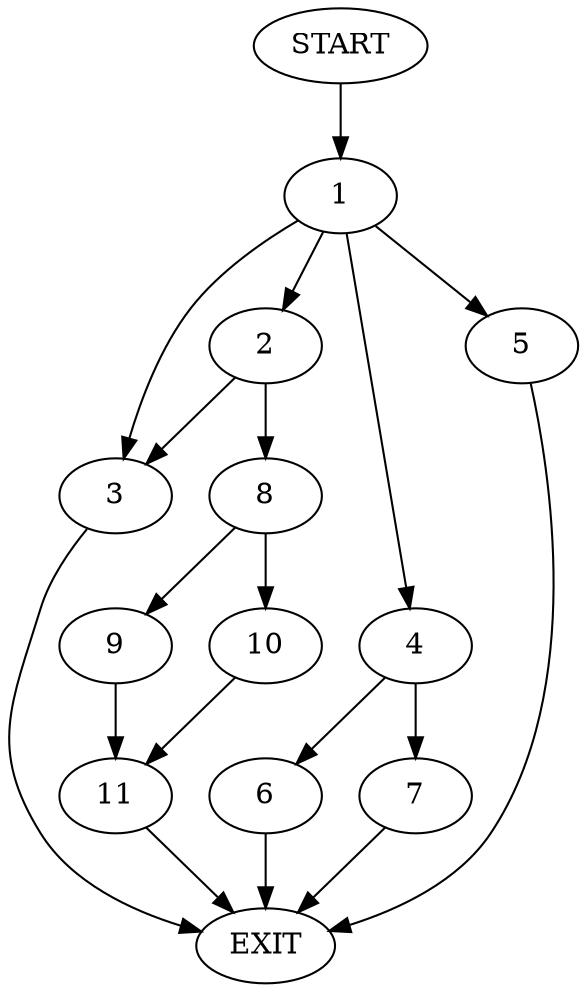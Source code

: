 digraph {
0 [label="START"]
12 [label="EXIT"]
0 -> 1
1 -> 2
1 -> 3
1 -> 4
1 -> 5
4 -> 6
4 -> 7
2 -> 8
2 -> 3
3 -> 12
5 -> 12
7 -> 12
6 -> 12
8 -> 9
8 -> 10
9 -> 11
10 -> 11
11 -> 12
}
